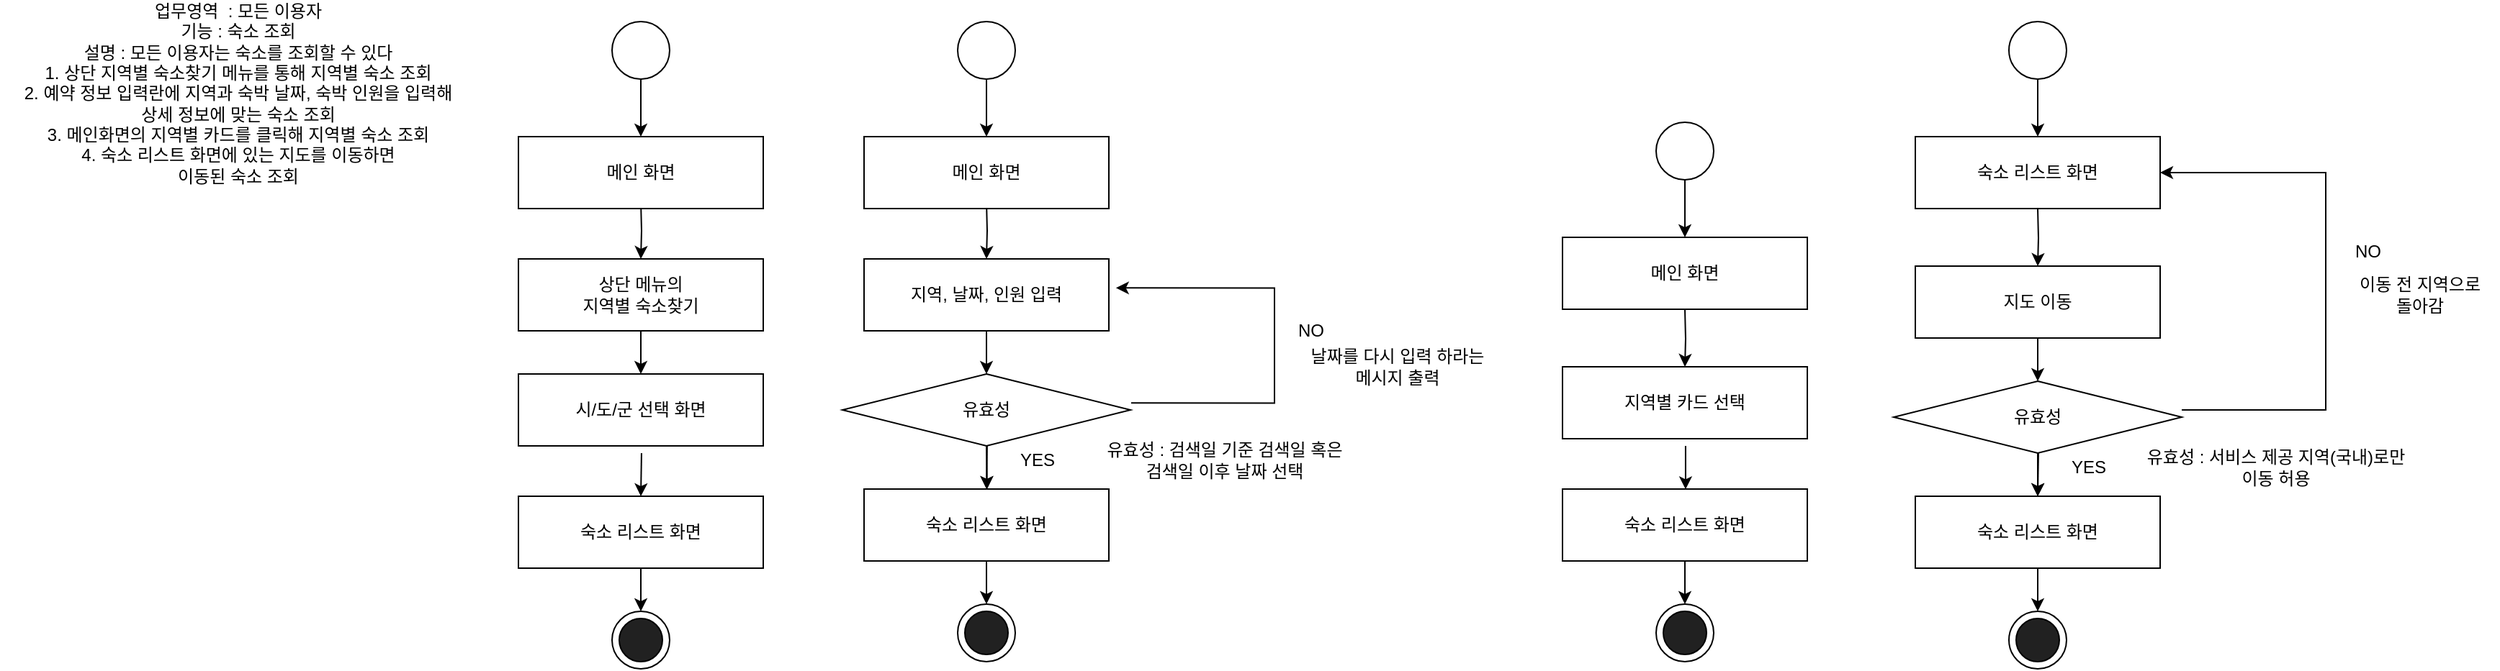 <mxfile version="12.4.3" type="device" pages="1"><diagram id="Oa9L7knZ7J5j9yQcJq86" name="Page-1"><mxGraphModel dx="1808" dy="457" grid="1" gridSize="10" guides="1" tooltips="1" connect="1" arrows="1" fold="1" page="1" pageScale="1" pageWidth="827" pageHeight="1169" math="0" shadow="0"><root><mxCell id="0"/><mxCell id="1" parent="0"/><mxCell id="E6Z8HjIN5yPOnwhXo9if-9" value="" style="edgeStyle=orthogonalEdgeStyle;rounded=0;orthogonalLoop=1;jettySize=auto;html=1;" edge="1" parent="1"><mxGeometry relative="1" as="geometry"><mxPoint x="440" y="215" as="sourcePoint"/><mxPoint x="440" y="255" as="targetPoint"/></mxGeometry></mxCell><mxCell id="E6Z8HjIN5yPOnwhXo9if-12" value="" style="edgeStyle=orthogonalEdgeStyle;rounded=0;orthogonalLoop=1;jettySize=auto;html=1;" edge="1" parent="1" source="E6Z8HjIN5yPOnwhXo9if-10"><mxGeometry relative="1" as="geometry"><mxPoint x="440" y="335" as="targetPoint"/></mxGeometry></mxCell><mxCell id="E6Z8HjIN5yPOnwhXo9if-10" value="상단 메뉴의&lt;br&gt;지역별 숙소찾기" style="rounded=0;whiteSpace=wrap;html=1;" vertex="1" parent="1"><mxGeometry x="355" y="255" width="170" height="50" as="geometry"/></mxCell><mxCell id="E6Z8HjIN5yPOnwhXo9if-13" value="시/도/군 선택 화면" style="rounded=0;whiteSpace=wrap;html=1;" vertex="1" parent="1"><mxGeometry x="355" y="335" width="170" height="50" as="geometry"/></mxCell><mxCell id="E6Z8HjIN5yPOnwhXo9if-30" value="" style="edgeStyle=orthogonalEdgeStyle;rounded=0;orthogonalLoop=1;jettySize=auto;html=1;" edge="1" parent="1" source="E6Z8HjIN5yPOnwhXo9if-21"><mxGeometry relative="1" as="geometry"><mxPoint x="440" y="500" as="targetPoint"/></mxGeometry></mxCell><mxCell id="E6Z8HjIN5yPOnwhXo9if-21" value="숙소 리스트 화면" style="rounded=0;whiteSpace=wrap;html=1;" vertex="1" parent="1"><mxGeometry x="355" y="420" width="170" height="50" as="geometry"/></mxCell><mxCell id="E6Z8HjIN5yPOnwhXo9if-31" value="" style="ellipse;whiteSpace=wrap;html=1;aspect=fixed;" vertex="1" parent="1"><mxGeometry x="420" y="500" width="40" height="40" as="geometry"/></mxCell><mxCell id="E6Z8HjIN5yPOnwhXo9if-33" value="" style="ellipse;whiteSpace=wrap;html=1;aspect=fixed;fillColor=#212121;" vertex="1" parent="1"><mxGeometry x="425" y="505" width="30" height="30" as="geometry"/></mxCell><mxCell id="E6Z8HjIN5yPOnwhXo9if-38" value="&lt;div&gt;업무영역&amp;nbsp; : 모든 이용자&lt;/div&gt;&lt;div&gt;기능 : 숙소 조회&lt;/div&gt;&lt;div&gt;설명 : 모든 이용자는 숙소를 조회할 수 있다&lt;/div&gt;&lt;div&gt;1. 상단 지역별 숙소찾기 메뉴를 통해 지역별 숙소 조회&lt;/div&gt;&lt;div&gt;2. 예약 정보 입력란에 지역과 숙박 날짜, 숙박 인원을 입력해&lt;/div&gt;&lt;div&gt;상세 정보에 맞는 숙소 조회&lt;/div&gt;&lt;div&gt;3. 메인화면의 지역별 카드를 클릭해 지역별 숙소 조회&lt;/div&gt;&lt;div&gt;4. 숙소 리스트 화면에 있는 지도를 이동하면&lt;/div&gt;&lt;div&gt;이동된 숙소 조회&lt;/div&gt;" style="text;html=1;align=center;verticalAlign=middle;resizable=0;points=[];;autosize=1;" vertex="1" parent="1"><mxGeometry x="-5" y="75" width="330" height="130" as="geometry"/></mxCell><mxCell id="E6Z8HjIN5yPOnwhXo9if-43" value="" style="edgeStyle=orthogonalEdgeStyle;rounded=0;orthogonalLoop=1;jettySize=auto;html=1;" edge="1" parent="1"><mxGeometry relative="1" as="geometry"><mxPoint x="440" y="420" as="targetPoint"/><mxPoint x="440.471" y="390" as="sourcePoint"/></mxGeometry></mxCell><mxCell id="E6Z8HjIN5yPOnwhXo9if-109" value="" style="edgeStyle=orthogonalEdgeStyle;rounded=0;orthogonalLoop=1;jettySize=auto;html=1;" edge="1" parent="1"><mxGeometry relative="1" as="geometry"><mxPoint x="680" y="255" as="targetPoint"/><mxPoint x="680" y="215" as="sourcePoint"/></mxGeometry></mxCell><mxCell id="E6Z8HjIN5yPOnwhXo9if-111" value="" style="edgeStyle=orthogonalEdgeStyle;rounded=0;orthogonalLoop=1;jettySize=auto;html=1;" edge="1" parent="1" source="E6Z8HjIN5yPOnwhXo9if-112"><mxGeometry relative="1" as="geometry"><mxPoint x="680" y="335" as="targetPoint"/></mxGeometry></mxCell><mxCell id="E6Z8HjIN5yPOnwhXo9if-112" value="지역, 날짜, 인원 입력" style="rounded=0;whiteSpace=wrap;html=1;" vertex="1" parent="1"><mxGeometry x="595" y="255" width="170" height="50" as="geometry"/></mxCell><mxCell id="E6Z8HjIN5yPOnwhXo9if-113" value="" style="edgeStyle=orthogonalEdgeStyle;rounded=0;orthogonalLoop=1;jettySize=auto;html=1;" edge="1" parent="1"><mxGeometry relative="1" as="geometry"><mxPoint x="680" y="385" as="sourcePoint"/><mxPoint x="680.471" y="415" as="targetPoint"/></mxGeometry></mxCell><mxCell id="E6Z8HjIN5yPOnwhXo9if-116" value="" style="edgeStyle=orthogonalEdgeStyle;rounded=0;orthogonalLoop=1;jettySize=auto;html=1;" edge="1" parent="1" source="E6Z8HjIN5yPOnwhXo9if-117"><mxGeometry relative="1" as="geometry"><mxPoint x="680" y="495" as="targetPoint"/></mxGeometry></mxCell><mxCell id="E6Z8HjIN5yPOnwhXo9if-117" value="숙소 리스트 화면" style="rounded=0;whiteSpace=wrap;html=1;" vertex="1" parent="1"><mxGeometry x="595" y="415" width="170" height="50" as="geometry"/></mxCell><mxCell id="E6Z8HjIN5yPOnwhXo9if-118" value="" style="ellipse;whiteSpace=wrap;html=1;aspect=fixed;" vertex="1" parent="1"><mxGeometry x="660" y="495" width="40" height="40" as="geometry"/></mxCell><mxCell id="E6Z8HjIN5yPOnwhXo9if-119" value="" style="ellipse;whiteSpace=wrap;html=1;aspect=fixed;fillColor=#212121;" vertex="1" parent="1"><mxGeometry x="665" y="500" width="30" height="30" as="geometry"/></mxCell><mxCell id="E6Z8HjIN5yPOnwhXo9if-120" value="유효성" style="rhombus;whiteSpace=wrap;html=1;" vertex="1" parent="1"><mxGeometry x="580" y="335" width="200" height="50" as="geometry"/></mxCell><mxCell id="E6Z8HjIN5yPOnwhXo9if-121" value="" style="edgeStyle=orthogonalEdgeStyle;rounded=0;orthogonalLoop=1;jettySize=auto;html=1;" edge="1" parent="1"><mxGeometry relative="1" as="geometry"><mxPoint x="780.471" y="355.176" as="sourcePoint"/><mxPoint x="769.882" y="275.176" as="targetPoint"/><Array as="points"><mxPoint x="880" y="355"/><mxPoint x="880" y="275"/></Array></mxGeometry></mxCell><mxCell id="E6Z8HjIN5yPOnwhXo9if-122" value="YES" style="text;html=1;align=center;verticalAlign=middle;resizable=0;points=[];;autosize=1;" vertex="1" parent="1"><mxGeometry x="695" y="385" width="40" height="20" as="geometry"/></mxCell><mxCell id="E6Z8HjIN5yPOnwhXo9if-123" value="NO" style="text;html=1;align=center;verticalAlign=middle;resizable=0;points=[];;autosize=1;" vertex="1" parent="1"><mxGeometry x="890" y="295" width="30" height="20" as="geometry"/></mxCell><mxCell id="E6Z8HjIN5yPOnwhXo9if-124" value="" style="edgeStyle=orthogonalEdgeStyle;rounded=0;orthogonalLoop=1;jettySize=auto;html=1;" edge="1" parent="1"><mxGeometry relative="1" as="geometry"><mxPoint x="680" y="415" as="targetPoint"/><mxPoint x="680.471" y="385" as="sourcePoint"/></mxGeometry></mxCell><mxCell id="E6Z8HjIN5yPOnwhXo9if-130" value="유효성 : 검색일 기준 검색일 혹은&lt;br&gt;검색일 이후 날짜 선택" style="text;html=1;align=center;verticalAlign=middle;resizable=0;points=[];;autosize=1;" vertex="1" parent="1"><mxGeometry x="750" y="380" width="190" height="30" as="geometry"/></mxCell><mxCell id="E6Z8HjIN5yPOnwhXo9if-132" value="날짜를 다시 입력 하라는&lt;br&gt;메시지 출력" style="text;html=1;align=center;verticalAlign=middle;resizable=0;points=[];;autosize=1;" vertex="1" parent="1"><mxGeometry x="890" y="315" width="150" height="30" as="geometry"/></mxCell><mxCell id="E6Z8HjIN5yPOnwhXo9if-133" value="" style="edgeStyle=orthogonalEdgeStyle;rounded=0;orthogonalLoop=1;jettySize=auto;html=1;" edge="1" parent="1"><mxGeometry relative="1" as="geometry"><mxPoint x="1165" y="330" as="targetPoint"/><mxPoint x="1165" y="290" as="sourcePoint"/></mxGeometry></mxCell><mxCell id="E6Z8HjIN5yPOnwhXo9if-136" value="지역별 카드 선택" style="rounded=0;whiteSpace=wrap;html=1;" vertex="1" parent="1"><mxGeometry x="1080" y="330" width="170" height="50" as="geometry"/></mxCell><mxCell id="E6Z8HjIN5yPOnwhXo9if-138" value="" style="edgeStyle=orthogonalEdgeStyle;rounded=0;orthogonalLoop=1;jettySize=auto;html=1;" edge="1" parent="1" source="E6Z8HjIN5yPOnwhXo9if-139"><mxGeometry relative="1" as="geometry"><mxPoint x="1165" y="495" as="targetPoint"/></mxGeometry></mxCell><mxCell id="E6Z8HjIN5yPOnwhXo9if-139" value="숙소 리스트 화면" style="rounded=0;whiteSpace=wrap;html=1;" vertex="1" parent="1"><mxGeometry x="1080" y="415" width="170" height="50" as="geometry"/></mxCell><mxCell id="E6Z8HjIN5yPOnwhXo9if-140" value="" style="ellipse;whiteSpace=wrap;html=1;aspect=fixed;" vertex="1" parent="1"><mxGeometry x="1145" y="495" width="40" height="40" as="geometry"/></mxCell><mxCell id="E6Z8HjIN5yPOnwhXo9if-141" value="" style="ellipse;whiteSpace=wrap;html=1;aspect=fixed;fillColor=#212121;" vertex="1" parent="1"><mxGeometry x="1150" y="500" width="30" height="30" as="geometry"/></mxCell><mxCell id="E6Z8HjIN5yPOnwhXo9if-142" value="" style="edgeStyle=orthogonalEdgeStyle;rounded=0;orthogonalLoop=1;jettySize=auto;html=1;" edge="1" parent="1"><mxGeometry relative="1" as="geometry"><mxPoint x="1165.471" y="415.176" as="targetPoint"/><mxPoint x="1165.471" y="385" as="sourcePoint"/></mxGeometry></mxCell><mxCell id="E6Z8HjIN5yPOnwhXo9if-175" value="" style="edgeStyle=orthogonalEdgeStyle;rounded=0;orthogonalLoop=1;jettySize=auto;html=1;" edge="1" parent="1"><mxGeometry relative="1" as="geometry"><mxPoint x="1410" y="260" as="targetPoint"/><mxPoint x="1410" y="220" as="sourcePoint"/></mxGeometry></mxCell><mxCell id="E6Z8HjIN5yPOnwhXo9if-177" value="" style="edgeStyle=orthogonalEdgeStyle;rounded=0;orthogonalLoop=1;jettySize=auto;html=1;" edge="1" parent="1" source="E6Z8HjIN5yPOnwhXo9if-178"><mxGeometry relative="1" as="geometry"><mxPoint x="1410" y="340" as="targetPoint"/></mxGeometry></mxCell><mxCell id="E6Z8HjIN5yPOnwhXo9if-178" value="지도 이동" style="rounded=0;whiteSpace=wrap;html=1;" vertex="1" parent="1"><mxGeometry x="1325" y="260" width="170" height="50" as="geometry"/></mxCell><mxCell id="E6Z8HjIN5yPOnwhXo9if-179" value="" style="edgeStyle=orthogonalEdgeStyle;rounded=0;orthogonalLoop=1;jettySize=auto;html=1;" edge="1" parent="1"><mxGeometry relative="1" as="geometry"><mxPoint x="1410" y="390" as="sourcePoint"/><mxPoint x="1410" y="420" as="targetPoint"/></mxGeometry></mxCell><mxCell id="E6Z8HjIN5yPOnwhXo9if-180" value="" style="edgeStyle=orthogonalEdgeStyle;rounded=0;orthogonalLoop=1;jettySize=auto;html=1;" edge="1" parent="1" source="E6Z8HjIN5yPOnwhXo9if-181"><mxGeometry relative="1" as="geometry"><mxPoint x="1410" y="500" as="targetPoint"/></mxGeometry></mxCell><mxCell id="E6Z8HjIN5yPOnwhXo9if-181" value="숙소 리스트 화면" style="rounded=0;whiteSpace=wrap;html=1;" vertex="1" parent="1"><mxGeometry x="1325" y="420" width="170" height="50" as="geometry"/></mxCell><mxCell id="E6Z8HjIN5yPOnwhXo9if-182" value="" style="ellipse;whiteSpace=wrap;html=1;aspect=fixed;" vertex="1" parent="1"><mxGeometry x="1390" y="500" width="40" height="40" as="geometry"/></mxCell><mxCell id="E6Z8HjIN5yPOnwhXo9if-183" value="" style="ellipse;whiteSpace=wrap;html=1;aspect=fixed;fillColor=#212121;" vertex="1" parent="1"><mxGeometry x="1395" y="505" width="30" height="30" as="geometry"/></mxCell><mxCell id="E6Z8HjIN5yPOnwhXo9if-184" value="유효성" style="rhombus;whiteSpace=wrap;html=1;" vertex="1" parent="1"><mxGeometry x="1310" y="340" width="200" height="50" as="geometry"/></mxCell><mxCell id="E6Z8HjIN5yPOnwhXo9if-185" value="" style="edgeStyle=orthogonalEdgeStyle;rounded=0;orthogonalLoop=1;jettySize=auto;html=1;entryX=1;entryY=0.5;entryDx=0;entryDy=0;" edge="1" parent="1" target="E6Z8HjIN5yPOnwhXo9if-193"><mxGeometry relative="1" as="geometry"><mxPoint x="1510" y="360" as="sourcePoint"/><mxPoint x="1510" y="220" as="targetPoint"/><Array as="points"><mxPoint x="1610" y="360"/><mxPoint x="1610" y="195"/></Array></mxGeometry></mxCell><mxCell id="E6Z8HjIN5yPOnwhXo9if-186" value="YES" style="text;html=1;align=center;verticalAlign=middle;resizable=0;points=[];;autosize=1;" vertex="1" parent="1"><mxGeometry x="1425" y="390" width="40" height="20" as="geometry"/></mxCell><mxCell id="E6Z8HjIN5yPOnwhXo9if-187" value="NO" style="text;html=1;align=center;verticalAlign=middle;resizable=0;points=[];;autosize=1;" vertex="1" parent="1"><mxGeometry x="1623.67" y="240" width="30" height="20" as="geometry"/></mxCell><mxCell id="E6Z8HjIN5yPOnwhXo9if-188" value="" style="edgeStyle=orthogonalEdgeStyle;rounded=0;orthogonalLoop=1;jettySize=auto;html=1;" edge="1" parent="1"><mxGeometry relative="1" as="geometry"><mxPoint x="1410" y="420" as="targetPoint"/><mxPoint x="1410.471" y="390" as="sourcePoint"/></mxGeometry></mxCell><mxCell id="E6Z8HjIN5yPOnwhXo9if-189" value="유효성 : 서비스 제공 지역(국내)로만&lt;br&gt;이동 허용" style="text;html=1;align=center;verticalAlign=middle;resizable=0;points=[];;autosize=1;" vertex="1" parent="1"><mxGeometry x="1470" y="385" width="210" height="30" as="geometry"/></mxCell><mxCell id="E6Z8HjIN5yPOnwhXo9if-191" value="" style="edgeStyle=orthogonalEdgeStyle;rounded=0;orthogonalLoop=1;jettySize=auto;html=1;" edge="1" parent="1" source="E6Z8HjIN5yPOnwhXo9if-192"><mxGeometry relative="1" as="geometry"><mxPoint x="1410" y="170" as="targetPoint"/></mxGeometry></mxCell><mxCell id="E6Z8HjIN5yPOnwhXo9if-192" value="" style="ellipse;whiteSpace=wrap;html=1;aspect=fixed;" vertex="1" parent="1"><mxGeometry x="1390" y="90" width="40" height="40" as="geometry"/></mxCell><mxCell id="E6Z8HjIN5yPOnwhXo9if-193" value="숙소 리스트 화면" style="rounded=0;whiteSpace=wrap;html=1;" vertex="1" parent="1"><mxGeometry x="1325" y="170" width="170" height="50" as="geometry"/></mxCell><mxCell id="E6Z8HjIN5yPOnwhXo9if-194" value="이동 전 지역으로&lt;br&gt;돌아감" style="text;html=1;align=center;verticalAlign=middle;resizable=0;points=[];;autosize=1;" vertex="1" parent="1"><mxGeometry x="1620" y="265" width="110" height="30" as="geometry"/></mxCell><mxCell id="E6Z8HjIN5yPOnwhXo9if-195" value="" style="edgeStyle=orthogonalEdgeStyle;rounded=0;orthogonalLoop=1;jettySize=auto;html=1;" edge="1" parent="1" source="E6Z8HjIN5yPOnwhXo9if-196"><mxGeometry relative="1" as="geometry"><mxPoint x="1165" y="240" as="targetPoint"/></mxGeometry></mxCell><mxCell id="E6Z8HjIN5yPOnwhXo9if-196" value="" style="ellipse;whiteSpace=wrap;html=1;aspect=fixed;" vertex="1" parent="1"><mxGeometry x="1145" y="160" width="40" height="40" as="geometry"/></mxCell><mxCell id="E6Z8HjIN5yPOnwhXo9if-197" value="메인 화면" style="rounded=0;whiteSpace=wrap;html=1;" vertex="1" parent="1"><mxGeometry x="1080" y="240" width="170" height="50" as="geometry"/></mxCell><mxCell id="E6Z8HjIN5yPOnwhXo9if-202" value="" style="edgeStyle=orthogonalEdgeStyle;rounded=0;orthogonalLoop=1;jettySize=auto;html=1;" edge="1" parent="1" source="E6Z8HjIN5yPOnwhXo9if-203"><mxGeometry relative="1" as="geometry"><mxPoint x="680" y="170" as="targetPoint"/></mxGeometry></mxCell><mxCell id="E6Z8HjIN5yPOnwhXo9if-203" value="" style="ellipse;whiteSpace=wrap;html=1;aspect=fixed;" vertex="1" parent="1"><mxGeometry x="660" y="90" width="40" height="40" as="geometry"/></mxCell><mxCell id="E6Z8HjIN5yPOnwhXo9if-204" value="메인 화면" style="rounded=0;whiteSpace=wrap;html=1;" vertex="1" parent="1"><mxGeometry x="595" y="170" width="170" height="50" as="geometry"/></mxCell><mxCell id="E6Z8HjIN5yPOnwhXo9if-205" value="" style="edgeStyle=orthogonalEdgeStyle;rounded=0;orthogonalLoop=1;jettySize=auto;html=1;" edge="1" parent="1" source="E6Z8HjIN5yPOnwhXo9if-206"><mxGeometry relative="1" as="geometry"><mxPoint x="440" y="170" as="targetPoint"/></mxGeometry></mxCell><mxCell id="E6Z8HjIN5yPOnwhXo9if-206" value="" style="ellipse;whiteSpace=wrap;html=1;aspect=fixed;" vertex="1" parent="1"><mxGeometry x="420" y="90" width="40" height="40" as="geometry"/></mxCell><mxCell id="E6Z8HjIN5yPOnwhXo9if-207" value="메인 화면" style="rounded=0;whiteSpace=wrap;html=1;" vertex="1" parent="1"><mxGeometry x="355" y="170" width="170" height="50" as="geometry"/></mxCell></root></mxGraphModel></diagram></mxfile>